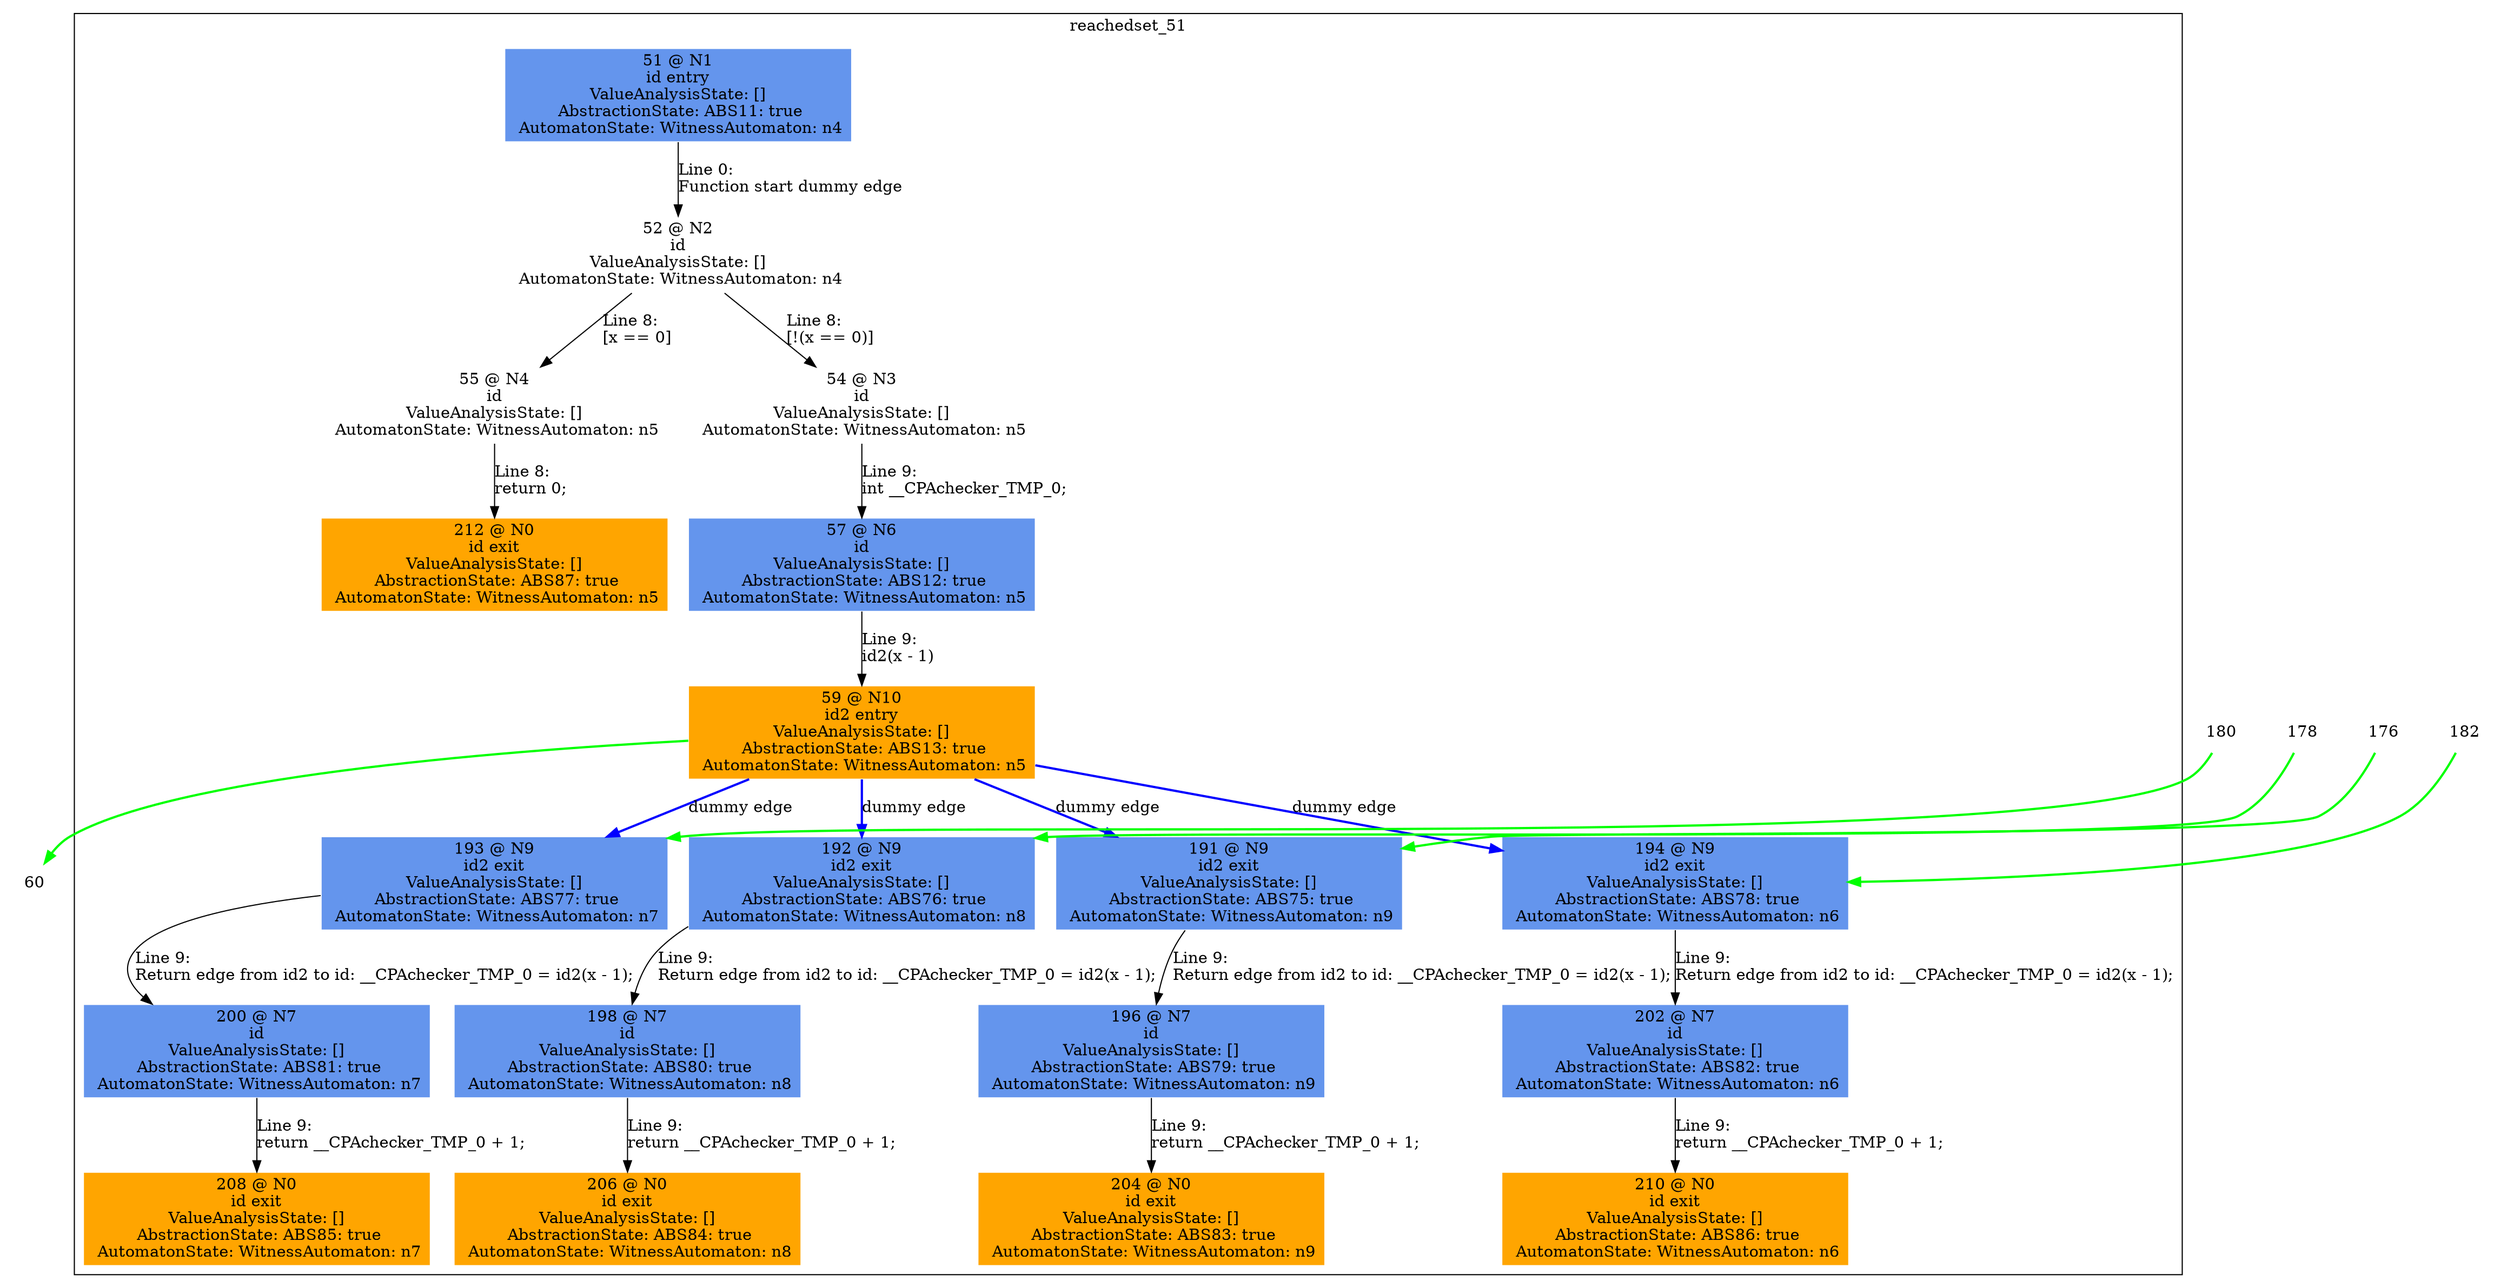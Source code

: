 digraph ARG {
node [style="filled" shape="box" color="white"]
subgraph cluster_51 {
label="reachedset_51"
51 [fillcolor="cornflowerblue" label="51 @ N1\nid entry\nValueAnalysisState: []\n AbstractionState: ABS11: true\n AutomatonState: WitnessAutomaton: n4\n" id="51"]
52 [label="52 @ N2\nid\nValueAnalysisState: []\n AutomatonState: WitnessAutomaton: n4\n" id="52"]
55 [label="55 @ N4\nid\nValueAnalysisState: []\n AutomatonState: WitnessAutomaton: n5\n" id="55"]
212 [fillcolor="orange" label="212 @ N0\nid exit\nValueAnalysisState: []\n AbstractionState: ABS87: true\n AutomatonState: WitnessAutomaton: n5\n" id="212"]
54 [label="54 @ N3\nid\nValueAnalysisState: []\n AutomatonState: WitnessAutomaton: n5\n" id="54"]
57 [fillcolor="cornflowerblue" label="57 @ N6\nid\nValueAnalysisState: []\n AbstractionState: ABS12: true\n AutomatonState: WitnessAutomaton: n5\n" id="57"]
59 [fillcolor="orange" label="59 @ N10\nid2 entry\nValueAnalysisState: []\n AbstractionState: ABS13: true\n AutomatonState: WitnessAutomaton: n5\n" id="59"]
194 [fillcolor="cornflowerblue" label="194 @ N9\nid2 exit\nValueAnalysisState: []\n AbstractionState: ABS78: true\n AutomatonState: WitnessAutomaton: n6\n" id="194"]
202 [fillcolor="cornflowerblue" label="202 @ N7\nid\nValueAnalysisState: []\n AbstractionState: ABS82: true\n AutomatonState: WitnessAutomaton: n6\n" id="202"]
210 [fillcolor="orange" label="210 @ N0\nid exit\nValueAnalysisState: []\n AbstractionState: ABS86: true\n AutomatonState: WitnessAutomaton: n6\n" id="210"]
193 [fillcolor="cornflowerblue" label="193 @ N9\nid2 exit\nValueAnalysisState: []\n AbstractionState: ABS77: true\n AutomatonState: WitnessAutomaton: n7\n" id="193"]
200 [fillcolor="cornflowerblue" label="200 @ N7\nid\nValueAnalysisState: []\n AbstractionState: ABS81: true\n AutomatonState: WitnessAutomaton: n7\n" id="200"]
208 [fillcolor="orange" label="208 @ N0\nid exit\nValueAnalysisState: []\n AbstractionState: ABS85: true\n AutomatonState: WitnessAutomaton: n7\n" id="208"]
192 [fillcolor="cornflowerblue" label="192 @ N9\nid2 exit\nValueAnalysisState: []\n AbstractionState: ABS76: true\n AutomatonState: WitnessAutomaton: n8\n" id="192"]
198 [fillcolor="cornflowerblue" label="198 @ N7\nid\nValueAnalysisState: []\n AbstractionState: ABS80: true\n AutomatonState: WitnessAutomaton: n8\n" id="198"]
206 [fillcolor="orange" label="206 @ N0\nid exit\nValueAnalysisState: []\n AbstractionState: ABS84: true\n AutomatonState: WitnessAutomaton: n8\n" id="206"]
191 [fillcolor="cornflowerblue" label="191 @ N9\nid2 exit\nValueAnalysisState: []\n AbstractionState: ABS75: true\n AutomatonState: WitnessAutomaton: n9\n" id="191"]
196 [fillcolor="cornflowerblue" label="196 @ N7\nid\nValueAnalysisState: []\n AbstractionState: ABS79: true\n AutomatonState: WitnessAutomaton: n9\n" id="196"]
204 [fillcolor="orange" label="204 @ N0\nid exit\nValueAnalysisState: []\n AbstractionState: ABS83: true\n AutomatonState: WitnessAutomaton: n9\n" id="204"]
51 -> 52 [label="Line 0: \lFunction start dummy edge\l" id="51 -> 52"]
52 -> 54 [label="Line 8: \l[!(x == 0)]\l" id="52 -> 54"]
52 -> 55 [label="Line 8: \l[x == 0]\l" id="52 -> 55"]
55 -> 212 [label="Line 8: \lreturn 0;\l" id="55 -> 212"]
54 -> 57 [label="Line 9: \lint __CPAchecker_TMP_0;\l" id="54 -> 57"]
57 -> 59 [label="Line 9: \lid2(x - 1)\l" id="57 -> 59"]
59 -> 191 [style="bold" color="blue" label="dummy edge" id="59 -> 191"]
59 -> 192 [style="bold" color="blue" label="dummy edge" id="59 -> 192"]
59 -> 193 [style="bold" color="blue" label="dummy edge" id="59 -> 193"]
59 -> 194 [style="bold" color="blue" label="dummy edge" id="59 -> 194"]
194 -> 202 [label="Line 9: \lReturn edge from id2 to id: __CPAchecker_TMP_0 = id2(x - 1);\l" id="194 -> 202"]
202 -> 210 [label="Line 9: \lreturn __CPAchecker_TMP_0 + 1;\l" id="202 -> 210"]
193 -> 200 [label="Line 9: \lReturn edge from id2 to id: __CPAchecker_TMP_0 = id2(x - 1);\l" id="193 -> 200"]
200 -> 208 [label="Line 9: \lreturn __CPAchecker_TMP_0 + 1;\l" id="200 -> 208"]
192 -> 198 [label="Line 9: \lReturn edge from id2 to id: __CPAchecker_TMP_0 = id2(x - 1);\l" id="192 -> 198"]
198 -> 206 [label="Line 9: \lreturn __CPAchecker_TMP_0 + 1;\l" id="198 -> 206"]
191 -> 196 [label="Line 9: \lReturn edge from id2 to id: __CPAchecker_TMP_0 = id2(x - 1);\l" id="191 -> 196"]
196 -> 204 [label="Line 9: \lreturn __CPAchecker_TMP_0 + 1;\l" id="196 -> 204"]
}
59 -> 60 [color=green style=bold]
176 -> 191 [color=green style=bold]
178 -> 192 [color=green style=bold]
180 -> 193 [color=green style=bold]
182 -> 194 [color=green style=bold]
}
